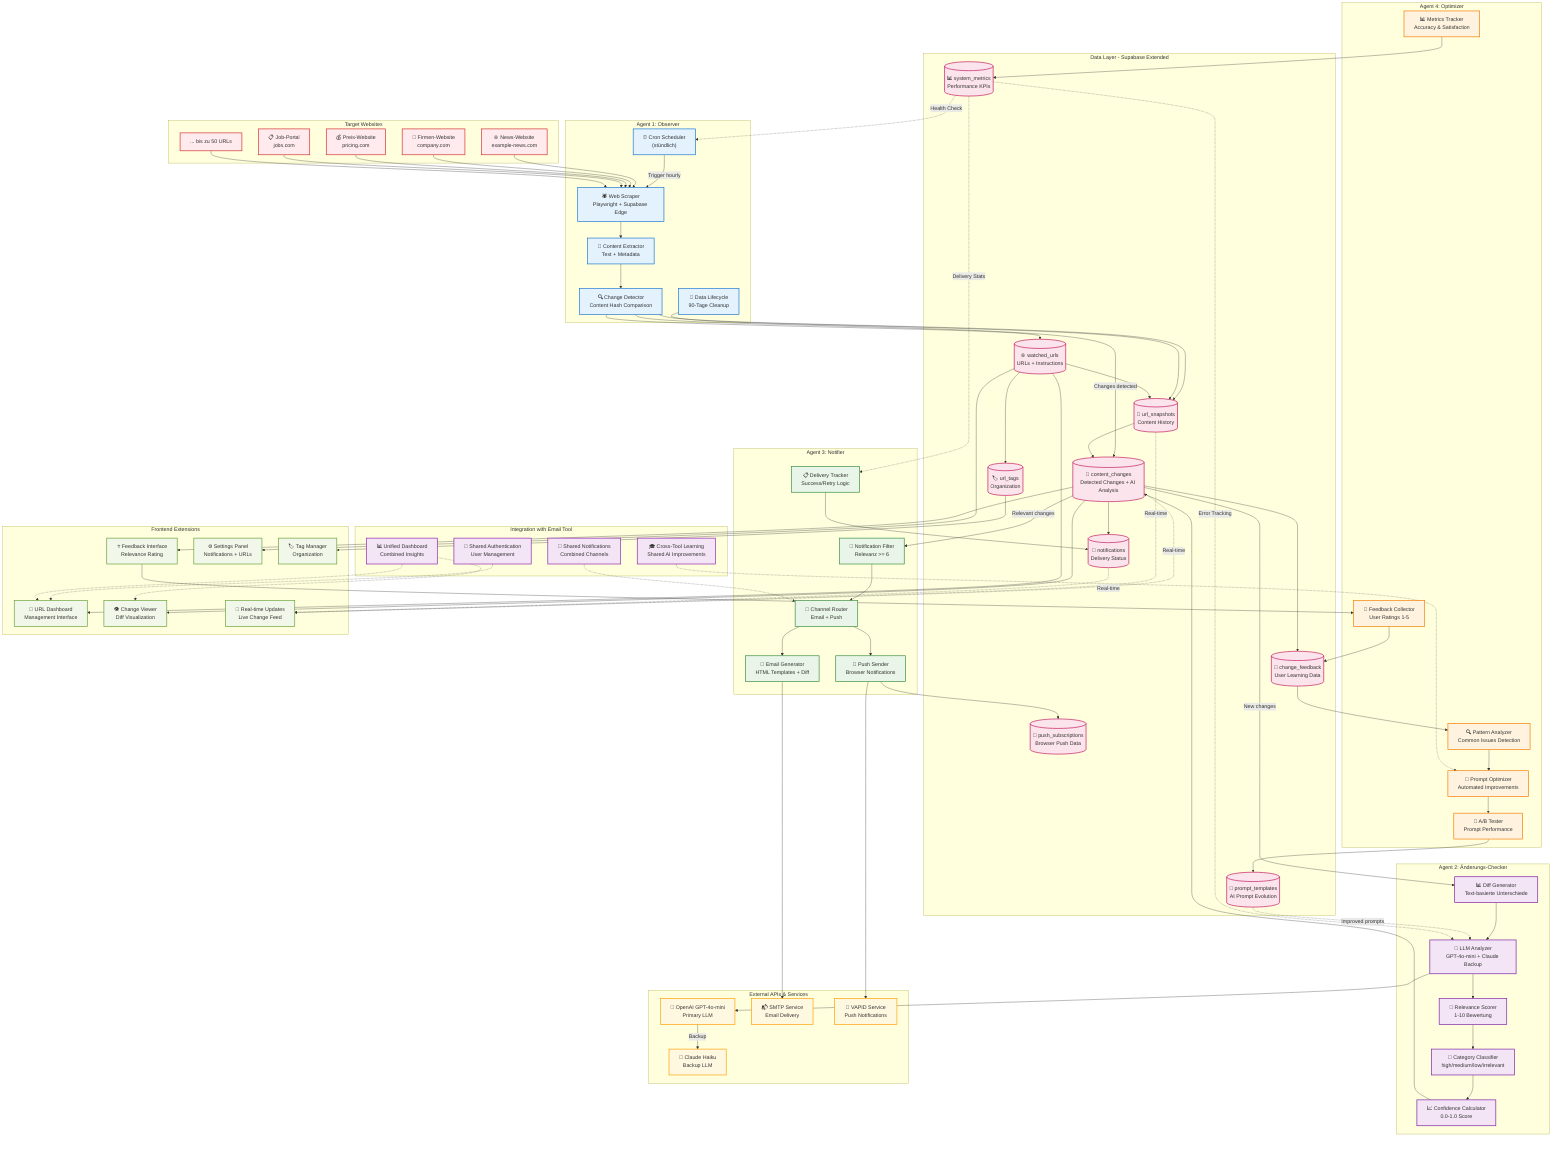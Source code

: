 graph TB
    subgraph "Target Websites"
        WebsiteA["🌐 News-Website<br/>example-news.com"]
        WebsiteB["🏢 Firmen-Website<br/>company.com"]
        WebsiteC["💰 Preis-Website<br/>pricing.com"]
        WebsiteD["📋 Job-Portal<br/>jobs.com"]
        WebsiteMore["... bis zu 50 URLs"]
    end

    subgraph "Agent 1: Observer"
        Scheduler["⏰ Cron Scheduler<br/>(stündlich)"]
        Scraper["🕷️ Web Scraper<br/>Playwright + Supabase Edge"]
        ContentExtractor["📄 Content Extractor<br/>Text + Metadata"]
        ChangeDetector["🔍 Change Detector<br/>Content Hash Comparison"]
        DataCleaner["🧹 Data Lifecycle<br/>90-Tage Cleanup"]
    end

    subgraph "Agent 2: Änderungs-Checker"
        DiffGenerator["📊 Diff Generator<br/>Text-basierte Unterschiede"]
        LLMAnalyzer["🤖 LLM Analyzer<br/>GPT-4o-mini + Claude Backup"]
        RelevanceScorer["🎯 Relevance Scorer<br/>1-10 Bewertung"]
        CategoryClassifier["📂 Category Classifier<br/>high/medium/low/irrelevant"]
        ConfidenceCalculator["📈 Confidence Calculator<br/>0.0-1.0 Score"]
    end

    subgraph "Agent 3: Notifier"
        NotificationFilter["🔽 Notification Filter<br/>Relevanz >= 6"]
        EmailGenerator["📧 Email Generator<br/>HTML Templates + Diff"]
        PushSender["📱 Push Sender<br/>Browser Notifications"]
        DeliveryTracker["📋 Delivery Tracker<br/>Success/Retry Logic"]
        ChannelRouter["🚀 Channel Router<br/>Email + Push"]
    end

    subgraph "Agent 4: Optimizer"
        FeedbackCollector["📝 Feedback Collector<br/>User Ratings 1-5"]
        PatternAnalyzer["🔍 Pattern Analyzer<br/>Common Issues Detection"]
        PromptOptimizer["🔧 Prompt Optimizer<br/>Automated Improvements"]
        ABTester["🧪 A/B Tester<br/>Prompt Performance"]
        MetricsTracker["📊 Metrics Tracker<br/>Accuracy & Satisfaction"]
    end

    subgraph "Data Layer - Supabase Extended"
        WatchedURLs[("🌐 watched_urls<br/>URLs + Instructions")]
        URLSnapshots[("📸 url_snapshots<br/>Content History")]
        ContentChanges[("🔄 content_changes<br/>Detected Changes + AI Analysis")]
        Notifications[("🔔 notifications<br/>Delivery Status")]
        ChangeFeedback[("💬 change_feedback<br/>User Learning Data")]
        PromptTemplates[("📝 prompt_templates<br/>AI Prompt Evolution")]
        URLTags[("🏷️ url_tags<br/>Organization")]
        PushSubscriptions[("📱 push_subscriptions<br/>Browser Push Data")]
        SystemMetrics[("📊 system_metrics<br/>Performance KPIs")]
    end

    subgraph "Frontend Extensions"
        URLDashboard["📱 URL Dashboard<br/>Management Interface"]
        ChangeViewer["👁️ Change Viewer<br/>Diff Visualization"]
        FeedbackUI["⭐ Feedback Interface<br/>Relevance Rating"]
        SettingsPanel["⚙️ Settings Panel<br/>Notifications + URLs"]
        TagManager["🏷️ Tag Manager<br/>Organization"]
        RTUpdates["🔄 Real-time Updates<br/>Live Change Feed"]
    end

    subgraph "External APIs & Services"
        GPTApi["🤖 OpenAI GPT-4o-mini<br/>Primary LLM"]
        ClaudeApi["🧠 Claude Haiku<br/>Backup LLM"]
        SMTPService["📬 SMTP Service<br/>Email Delivery"]
        VapidService["🔑 VAPID Service<br/>Push Notifications"]
    end

    subgraph "Integration with Email Tool"
        SharedAuth["👤 Shared Authentication<br/>User Management"]
        UnifiedDash["📊 Unified Dashboard<br/>Combined Insights"]
        CrossLearning["🎓 Cross-Tool Learning<br/>Shared AI Improvements"]
        SharedNotif["🔔 Shared Notifications<br/>Combined Channels"]
    end

    %% Agent 1 Flow (Observer)
    Scheduler -->|"Trigger hourly"| Scraper
    WebsiteA --> Scraper
    WebsiteB --> Scraper
    WebsiteC --> Scraper
    WebsiteD --> Scraper
    WebsiteMore --> Scraper
    
    Scraper --> ContentExtractor
    ContentExtractor --> ChangeDetector
    ChangeDetector --> WatchedURLs
    ChangeDetector --> URLSnapshots
    ChangeDetector -->|"Changes detected"| ContentChanges
    DataCleaner --> URLSnapshots

    %% Agent 2 Flow (Änderungs-Checker)
    ContentChanges -->|"New changes"| DiffGenerator
    DiffGenerator --> LLMAnalyzer
    LLMAnalyzer --> GPTApi
    GPTApi -->|"Backup"| ClaudeApi
    LLMAnalyzer --> RelevanceScorer
    RelevanceScorer --> CategoryClassifier
    CategoryClassifier --> ConfidenceCalculator
    ConfidenceCalculator --> ContentChanges

    %% Agent 3 Flow (Notifier)
    ContentChanges -->|"Relevant changes"| NotificationFilter
    NotificationFilter --> ChannelRouter
    ChannelRouter --> EmailGenerator
    ChannelRouter --> PushSender
    EmailGenerator --> SMTPService
    PushSender --> VapidService
    PushSender --> PushSubscriptions
    DeliveryTracker --> Notifications
    
    %% Agent 4 Flow (Optimizer)
    FeedbackUI --> FeedbackCollector
    FeedbackCollector --> ChangeFeedback
    ChangeFeedback --> PatternAnalyzer
    PatternAnalyzer --> PromptOptimizer
    PromptOptimizer --> ABTester
    ABTester --> PromptTemplates
    PromptTemplates -.->|"Improved prompts"| LLMAnalyzer
    MetricsTracker --> SystemMetrics

    %% Frontend Interactions
    WatchedURLs --> URLDashboard
    ContentChanges --> ChangeViewer
    ContentChanges --> FeedbackUI
    URLTags --> TagManager
    WatchedURLs --> SettingsPanel
    
    %% Real-time Updates
    ContentChanges -.->|"Real-time"| RTUpdates
    URLSnapshots -.->|"Real-time"| RTUpdates
    Notifications -.->|"Real-time"| RTUpdates

    %% Integration Points
    SharedAuth -.-> URLDashboard
    UnifiedDash -.-> URLDashboard
    UnifiedDash -.-> ChangeViewer
    CrossLearning -.-> PromptOptimizer
    SharedNotif -.-> ChannelRouter

    %% Data Relationships
    WatchedURLs --> URLSnapshots
    URLSnapshots --> ContentChanges
    ContentChanges --> Notifications
    ContentChanges --> ChangeFeedback
    WatchedURLs --> URLTags

    %% Performance Monitoring
    SystemMetrics -.->|"Health Check"| Scheduler
    SystemMetrics -.->|"Error Tracking"| LLMAnalyzer
    SystemMetrics -.->|"Delivery Stats"| DeliveryTracker

    %% Styling
    classDef agent1 fill:#e3f2fd,stroke:#1976d2,stroke-width:2px
    classDef agent2 fill:#f3e5f5,stroke:#7b1fa2,stroke-width:2px
    classDef agent3 fill:#e8f5e8,stroke:#388e3c,stroke-width:2px
    classDef agent4 fill:#fff3e0,stroke:#f57c00,stroke-width:2px
    classDef database fill:#fce4ec,stroke:#c2185b,stroke-width:2px
    classDef frontend fill:#f1f8e9,stroke:#689f38,stroke-width:2px
    classDef external fill:#fff8e1,stroke:#ffa000,stroke-width:2px
    classDef integration fill:#f3e5f5,stroke:#8e24aa,stroke-width:2px
    classDef websites fill:#ffebee,stroke:#d32f2f,stroke-width:2px

    class Scheduler,Scraper,ContentExtractor,ChangeDetector,DataCleaner agent1
    class DiffGenerator,LLMAnalyzer,RelevanceScorer,CategoryClassifier,ConfidenceCalculator agent2
    class NotificationFilter,EmailGenerator,PushSender,DeliveryTracker,ChannelRouter agent3
    class FeedbackCollector,PatternAnalyzer,PromptOptimizer,ABTester,MetricsTracker agent4

    class WatchedURLs,URLSnapshots,ContentChanges,Notifications,ChangeFeedback,PromptTemplates,URLTags,PushSubscriptions,SystemMetrics database

    class URLDashboard,ChangeViewer,FeedbackUI,SettingsPanel,TagManager,RTUpdates frontend

    class GPTApi,ClaudeApi,SMTPService,VapidService external

    class SharedAuth,UnifiedDash,CrossLearning,SharedNotif integration

    class WebsiteA,WebsiteB,WebsiteC,WebsiteD,WebsiteMore websites
